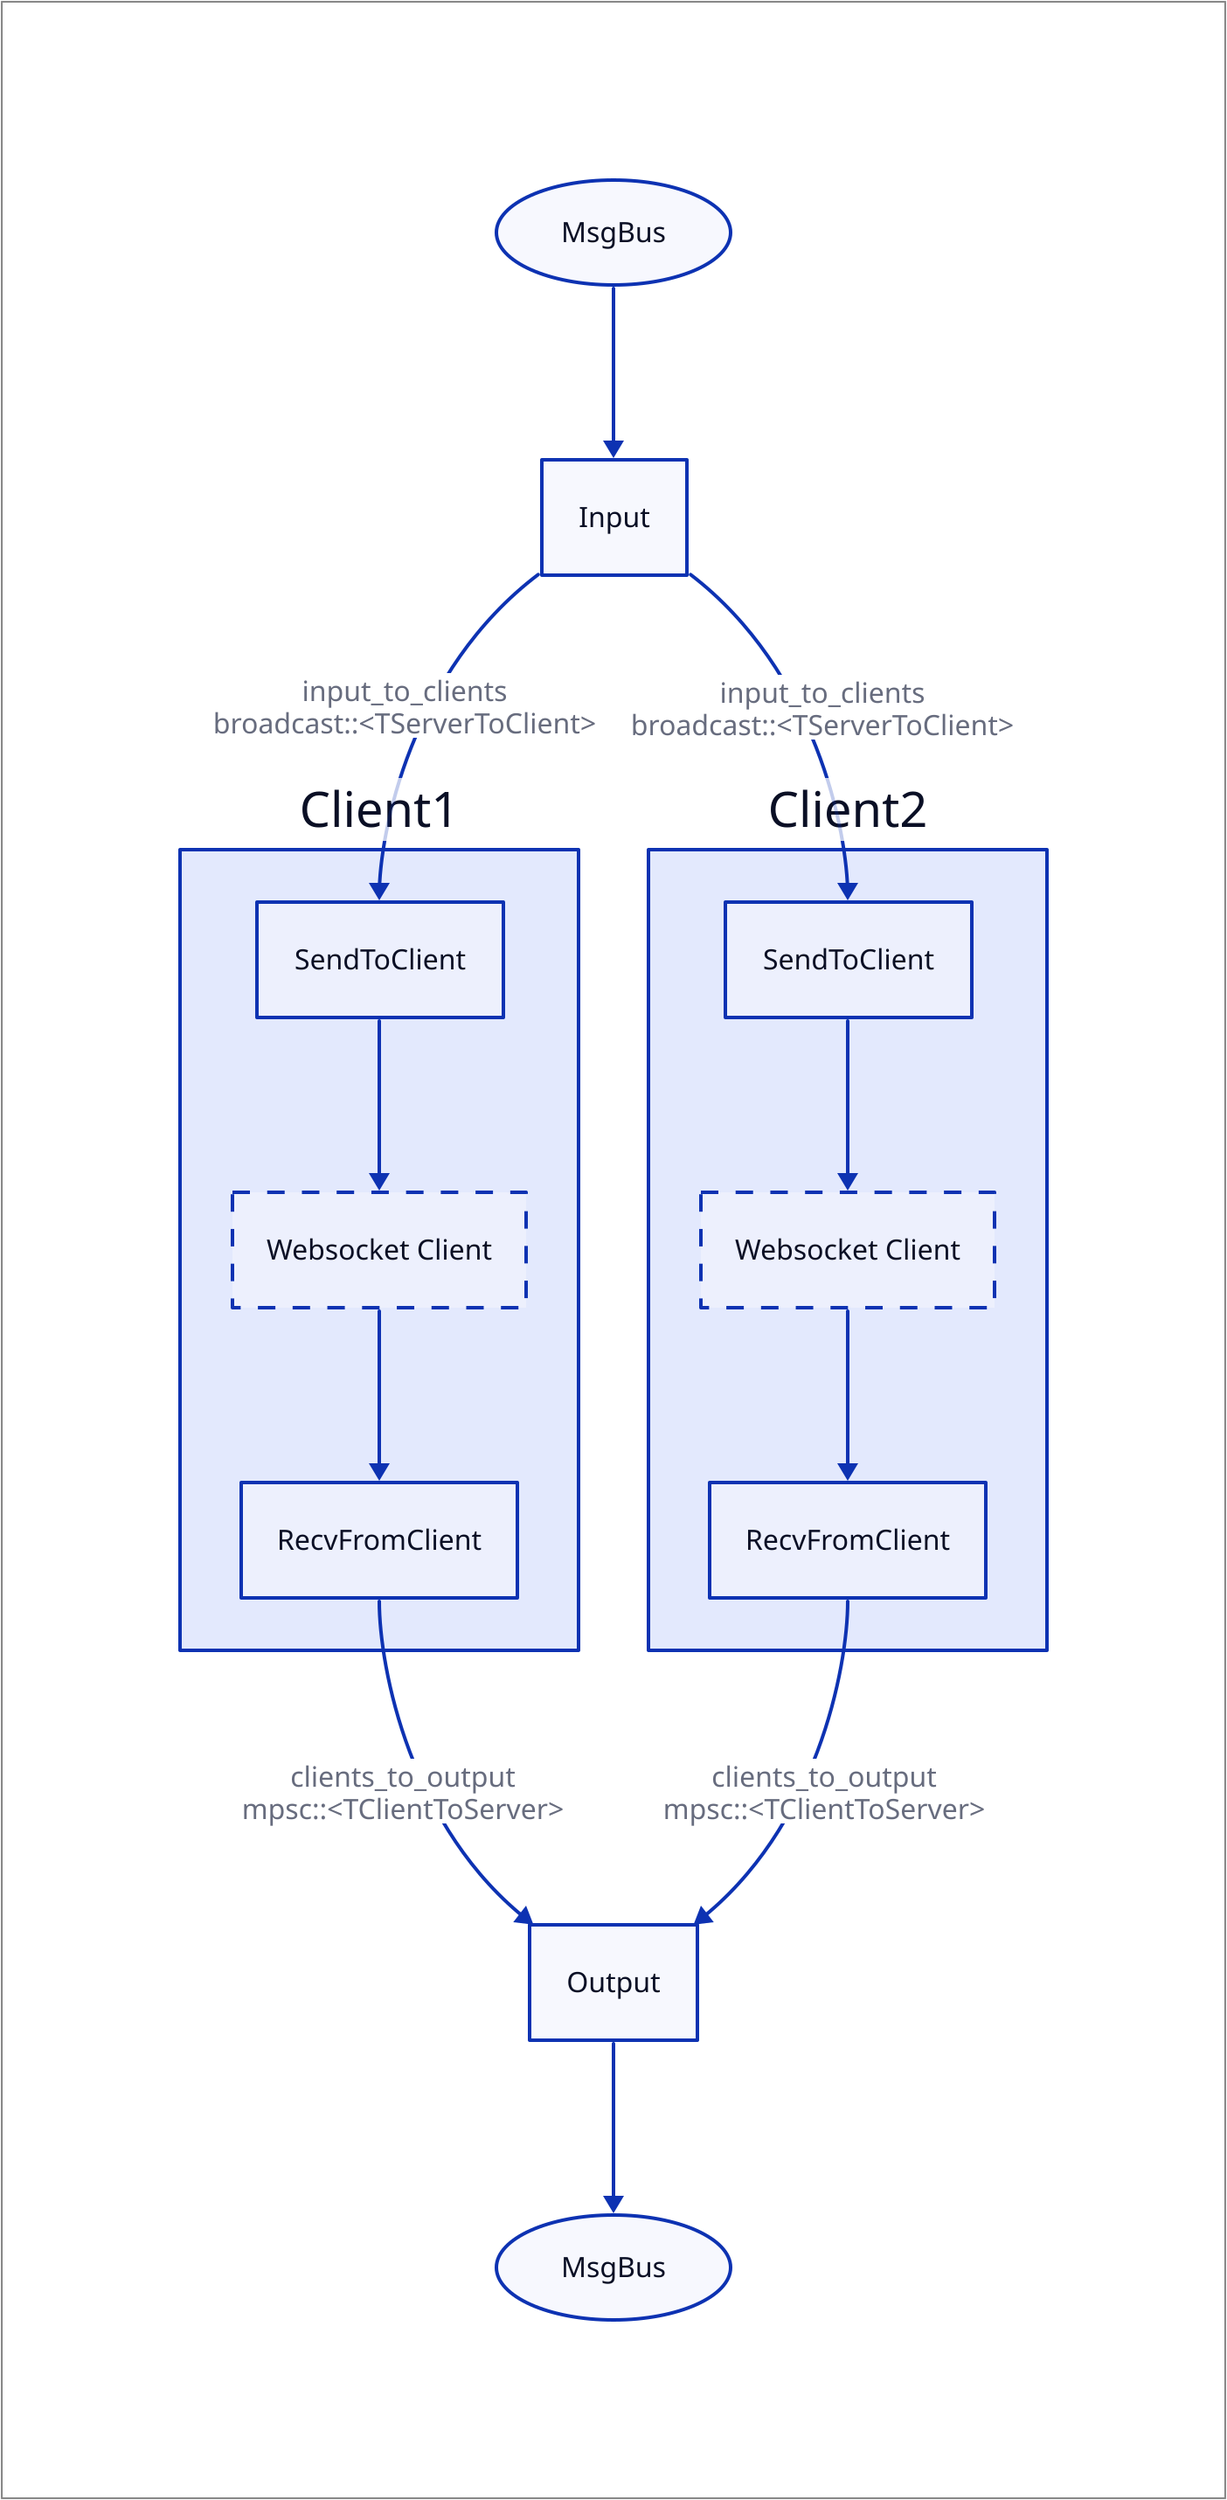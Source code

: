vars: {
  d2-config: {
    layout-engine: elk
    theme-id: 1
  }
}

style {
    stroke-width: 1
    stroke: gray
}

MsgBusIn: MsgBus {
    shape: oval
}
MsgBusIn -> Input

Input
Input -> Client1.SendToClient: "input_to_clients\nbroadcast::<TServerToClient>"
Input -> Client2.SendToClient: "input_to_clients\nbroadcast::<TServerToClient>"

Client1 {
    SendToClient
    SendToClient -> Websocket

    Websocket: "Websocket Client" {
        style.stroke-dash: 5
    }
    Websocket -> RecvFromClient

    RecvFromClient
}
Client1.RecvFromClient -> Output: "clients_to_output\nmpsc::<TClientToServer>"

Client2 {
    SendToClient
    SendToClient -> Websocket

    Websocket: "Websocket Client" {
        style.stroke-dash: 5
    }
    Websocket -> RecvFromClient

    RecvFromClient
}
Client2.RecvFromClient -> Output: "clients_to_output\nmpsc::<TClientToServer>"

Output
Output -> MsgBusOut

MsgBusOut: MsgBus {
    shape: oval
}
